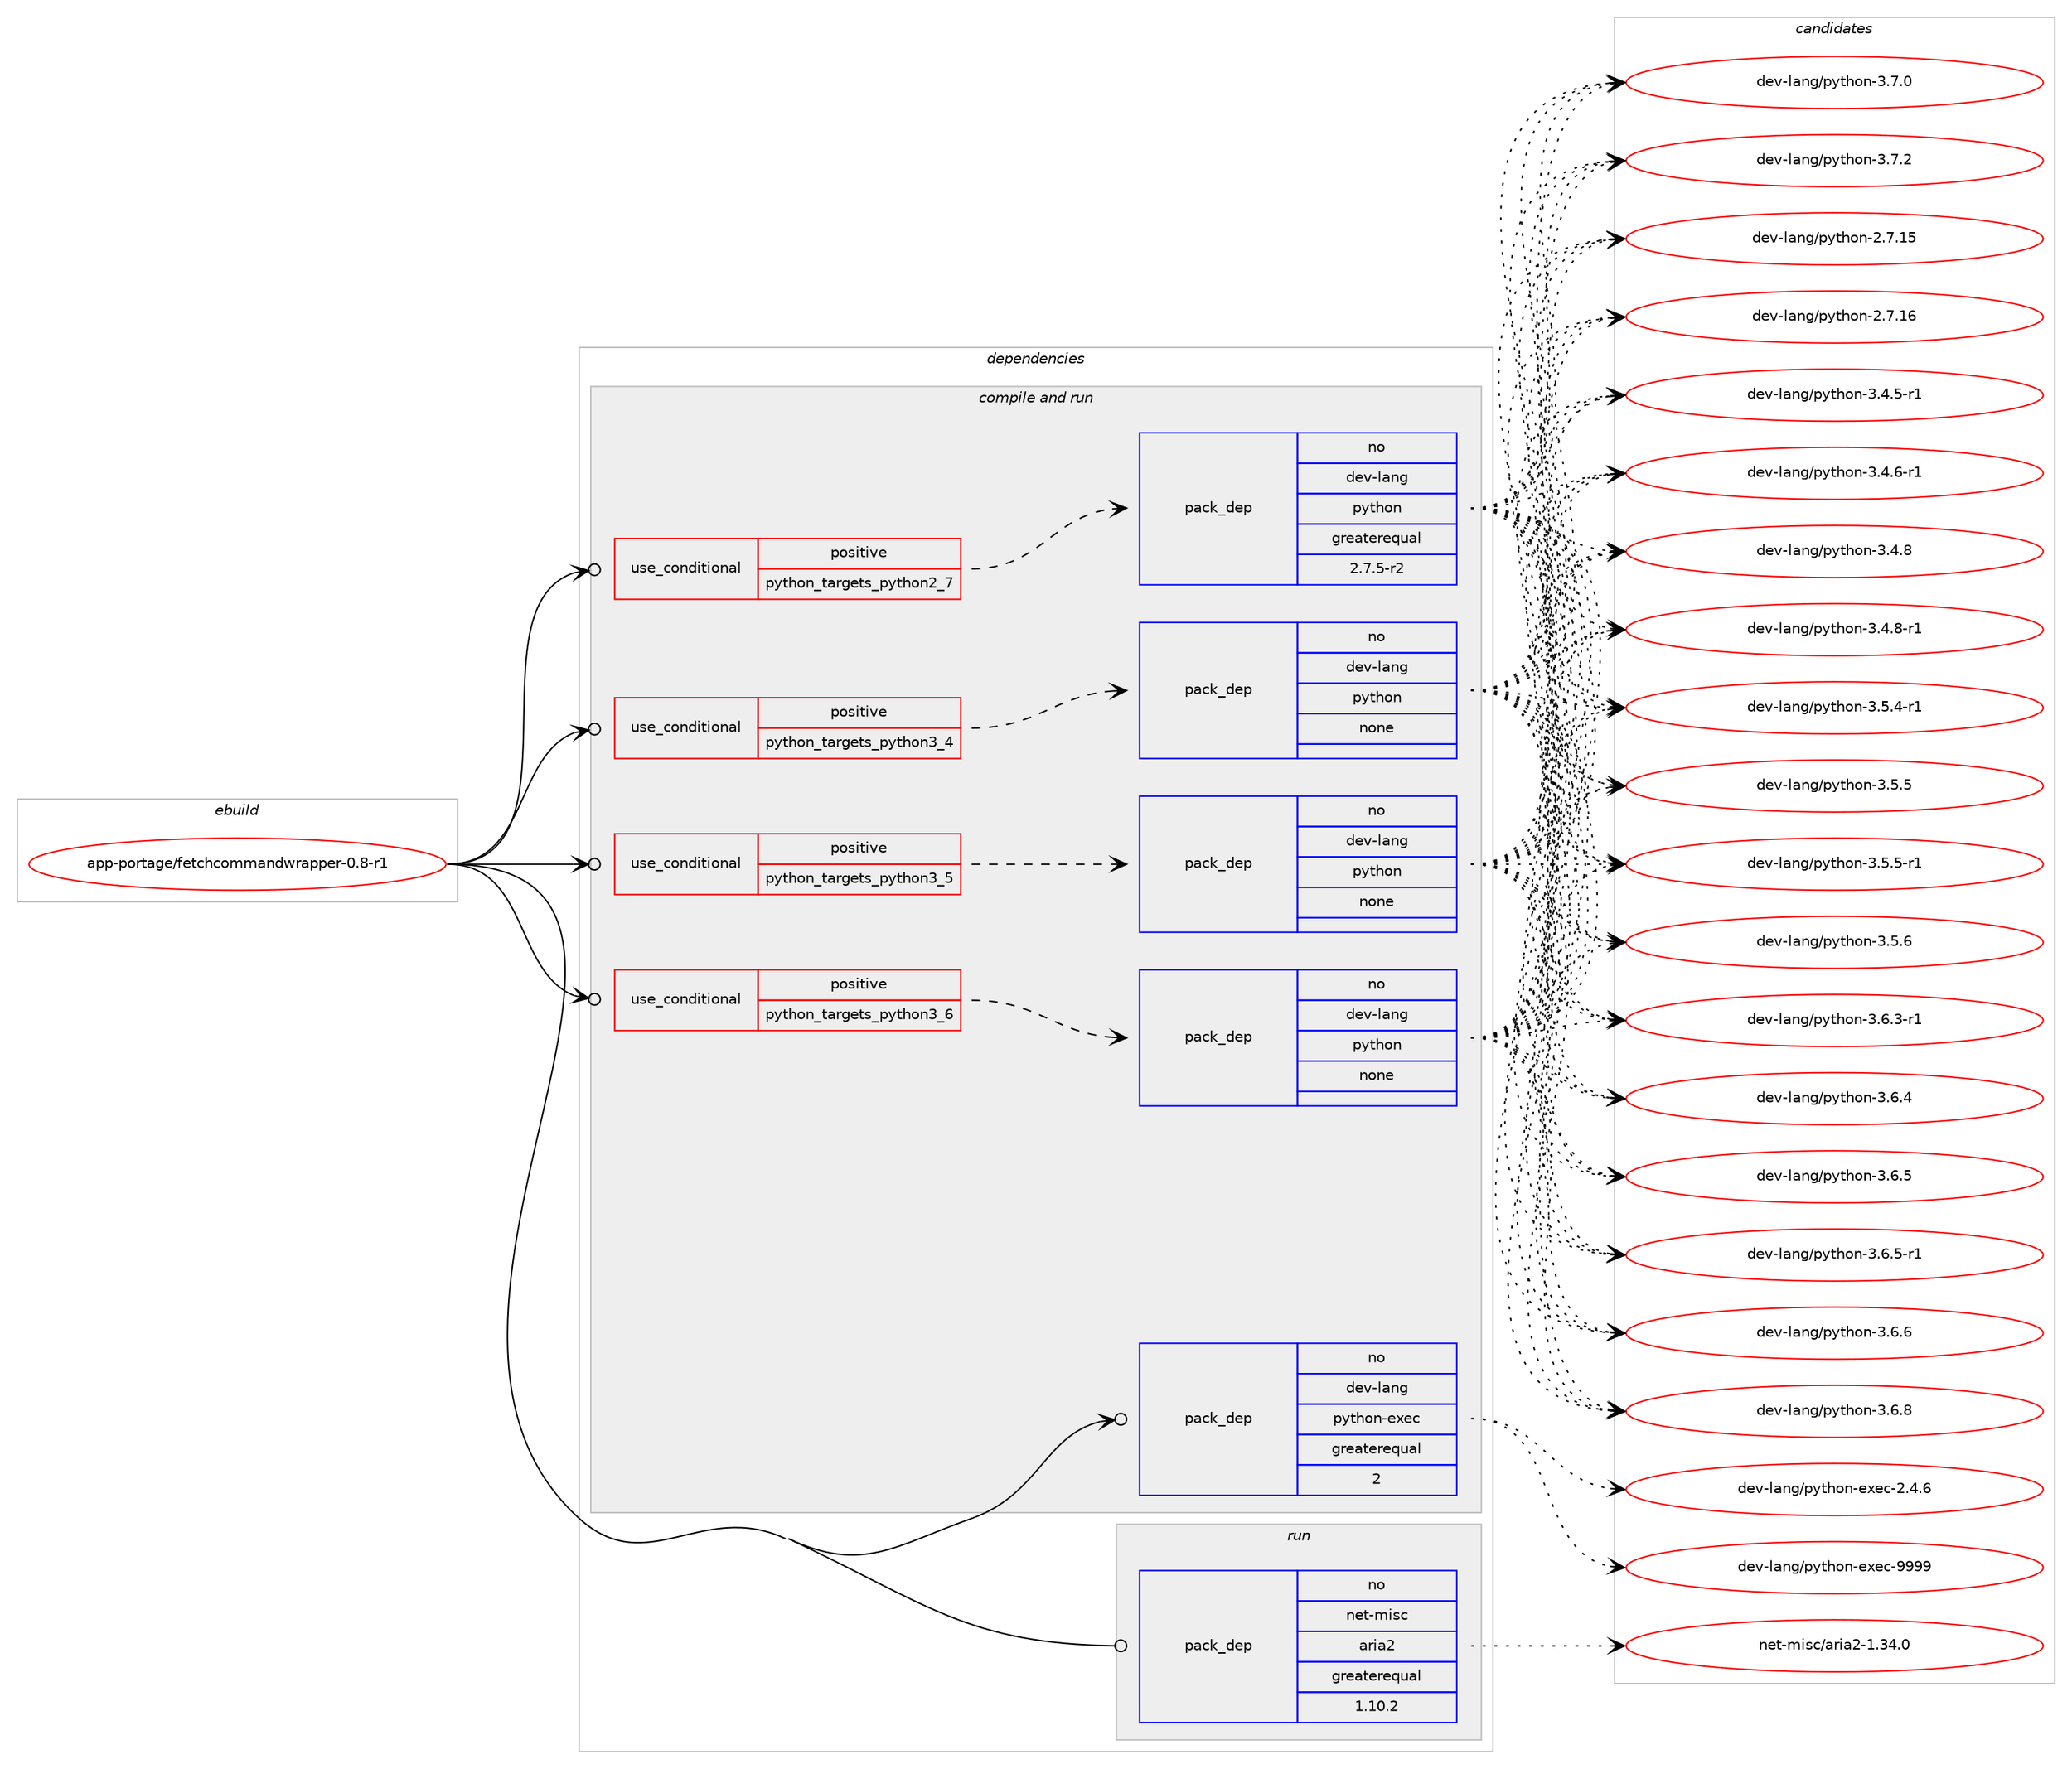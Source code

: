 digraph prolog {

# *************
# Graph options
# *************

newrank=true;
concentrate=true;
compound=true;
graph [rankdir=LR,fontname=Helvetica,fontsize=10,ranksep=1.5];#, ranksep=2.5, nodesep=0.2];
edge  [arrowhead=vee];
node  [fontname=Helvetica,fontsize=10];

# **********
# The ebuild
# **********

subgraph cluster_leftcol {
color=gray;
rank=same;
label=<<i>ebuild</i>>;
id [label="app-portage/fetchcommandwrapper-0.8-r1", color=red, width=4, href="../app-portage/fetchcommandwrapper-0.8-r1.svg"];
}

# ****************
# The dependencies
# ****************

subgraph cluster_midcol {
color=gray;
label=<<i>dependencies</i>>;
subgraph cluster_compile {
fillcolor="#eeeeee";
style=filled;
label=<<i>compile</i>>;
}
subgraph cluster_compileandrun {
fillcolor="#eeeeee";
style=filled;
label=<<i>compile and run</i>>;
subgraph cond354657 {
dependency1305409 [label=<<TABLE BORDER="0" CELLBORDER="1" CELLSPACING="0" CELLPADDING="4"><TR><TD ROWSPAN="3" CELLPADDING="10">use_conditional</TD></TR><TR><TD>positive</TD></TR><TR><TD>python_targets_python2_7</TD></TR></TABLE>>, shape=none, color=red];
subgraph pack930375 {
dependency1305410 [label=<<TABLE BORDER="0" CELLBORDER="1" CELLSPACING="0" CELLPADDING="4" WIDTH="220"><TR><TD ROWSPAN="6" CELLPADDING="30">pack_dep</TD></TR><TR><TD WIDTH="110">no</TD></TR><TR><TD>dev-lang</TD></TR><TR><TD>python</TD></TR><TR><TD>greaterequal</TD></TR><TR><TD>2.7.5-r2</TD></TR></TABLE>>, shape=none, color=blue];
}
dependency1305409:e -> dependency1305410:w [weight=20,style="dashed",arrowhead="vee"];
}
id:e -> dependency1305409:w [weight=20,style="solid",arrowhead="odotvee"];
subgraph cond354658 {
dependency1305411 [label=<<TABLE BORDER="0" CELLBORDER="1" CELLSPACING="0" CELLPADDING="4"><TR><TD ROWSPAN="3" CELLPADDING="10">use_conditional</TD></TR><TR><TD>positive</TD></TR><TR><TD>python_targets_python3_4</TD></TR></TABLE>>, shape=none, color=red];
subgraph pack930376 {
dependency1305412 [label=<<TABLE BORDER="0" CELLBORDER="1" CELLSPACING="0" CELLPADDING="4" WIDTH="220"><TR><TD ROWSPAN="6" CELLPADDING="30">pack_dep</TD></TR><TR><TD WIDTH="110">no</TD></TR><TR><TD>dev-lang</TD></TR><TR><TD>python</TD></TR><TR><TD>none</TD></TR><TR><TD></TD></TR></TABLE>>, shape=none, color=blue];
}
dependency1305411:e -> dependency1305412:w [weight=20,style="dashed",arrowhead="vee"];
}
id:e -> dependency1305411:w [weight=20,style="solid",arrowhead="odotvee"];
subgraph cond354659 {
dependency1305413 [label=<<TABLE BORDER="0" CELLBORDER="1" CELLSPACING="0" CELLPADDING="4"><TR><TD ROWSPAN="3" CELLPADDING="10">use_conditional</TD></TR><TR><TD>positive</TD></TR><TR><TD>python_targets_python3_5</TD></TR></TABLE>>, shape=none, color=red];
subgraph pack930377 {
dependency1305414 [label=<<TABLE BORDER="0" CELLBORDER="1" CELLSPACING="0" CELLPADDING="4" WIDTH="220"><TR><TD ROWSPAN="6" CELLPADDING="30">pack_dep</TD></TR><TR><TD WIDTH="110">no</TD></TR><TR><TD>dev-lang</TD></TR><TR><TD>python</TD></TR><TR><TD>none</TD></TR><TR><TD></TD></TR></TABLE>>, shape=none, color=blue];
}
dependency1305413:e -> dependency1305414:w [weight=20,style="dashed",arrowhead="vee"];
}
id:e -> dependency1305413:w [weight=20,style="solid",arrowhead="odotvee"];
subgraph cond354660 {
dependency1305415 [label=<<TABLE BORDER="0" CELLBORDER="1" CELLSPACING="0" CELLPADDING="4"><TR><TD ROWSPAN="3" CELLPADDING="10">use_conditional</TD></TR><TR><TD>positive</TD></TR><TR><TD>python_targets_python3_6</TD></TR></TABLE>>, shape=none, color=red];
subgraph pack930378 {
dependency1305416 [label=<<TABLE BORDER="0" CELLBORDER="1" CELLSPACING="0" CELLPADDING="4" WIDTH="220"><TR><TD ROWSPAN="6" CELLPADDING="30">pack_dep</TD></TR><TR><TD WIDTH="110">no</TD></TR><TR><TD>dev-lang</TD></TR><TR><TD>python</TD></TR><TR><TD>none</TD></TR><TR><TD></TD></TR></TABLE>>, shape=none, color=blue];
}
dependency1305415:e -> dependency1305416:w [weight=20,style="dashed",arrowhead="vee"];
}
id:e -> dependency1305415:w [weight=20,style="solid",arrowhead="odotvee"];
subgraph pack930379 {
dependency1305417 [label=<<TABLE BORDER="0" CELLBORDER="1" CELLSPACING="0" CELLPADDING="4" WIDTH="220"><TR><TD ROWSPAN="6" CELLPADDING="30">pack_dep</TD></TR><TR><TD WIDTH="110">no</TD></TR><TR><TD>dev-lang</TD></TR><TR><TD>python-exec</TD></TR><TR><TD>greaterequal</TD></TR><TR><TD>2</TD></TR></TABLE>>, shape=none, color=blue];
}
id:e -> dependency1305417:w [weight=20,style="solid",arrowhead="odotvee"];
}
subgraph cluster_run {
fillcolor="#eeeeee";
style=filled;
label=<<i>run</i>>;
subgraph pack930380 {
dependency1305418 [label=<<TABLE BORDER="0" CELLBORDER="1" CELLSPACING="0" CELLPADDING="4" WIDTH="220"><TR><TD ROWSPAN="6" CELLPADDING="30">pack_dep</TD></TR><TR><TD WIDTH="110">no</TD></TR><TR><TD>net-misc</TD></TR><TR><TD>aria2</TD></TR><TR><TD>greaterequal</TD></TR><TR><TD>1.10.2</TD></TR></TABLE>>, shape=none, color=blue];
}
id:e -> dependency1305418:w [weight=20,style="solid",arrowhead="odot"];
}
}

# **************
# The candidates
# **************

subgraph cluster_choices {
rank=same;
color=gray;
label=<<i>candidates</i>>;

subgraph choice930375 {
color=black;
nodesep=1;
choice10010111845108971101034711212111610411111045504655464953 [label="dev-lang/python-2.7.15", color=red, width=4,href="../dev-lang/python-2.7.15.svg"];
choice10010111845108971101034711212111610411111045504655464954 [label="dev-lang/python-2.7.16", color=red, width=4,href="../dev-lang/python-2.7.16.svg"];
choice1001011184510897110103471121211161041111104551465246534511449 [label="dev-lang/python-3.4.5-r1", color=red, width=4,href="../dev-lang/python-3.4.5-r1.svg"];
choice1001011184510897110103471121211161041111104551465246544511449 [label="dev-lang/python-3.4.6-r1", color=red, width=4,href="../dev-lang/python-3.4.6-r1.svg"];
choice100101118451089711010347112121116104111110455146524656 [label="dev-lang/python-3.4.8", color=red, width=4,href="../dev-lang/python-3.4.8.svg"];
choice1001011184510897110103471121211161041111104551465246564511449 [label="dev-lang/python-3.4.8-r1", color=red, width=4,href="../dev-lang/python-3.4.8-r1.svg"];
choice1001011184510897110103471121211161041111104551465346524511449 [label="dev-lang/python-3.5.4-r1", color=red, width=4,href="../dev-lang/python-3.5.4-r1.svg"];
choice100101118451089711010347112121116104111110455146534653 [label="dev-lang/python-3.5.5", color=red, width=4,href="../dev-lang/python-3.5.5.svg"];
choice1001011184510897110103471121211161041111104551465346534511449 [label="dev-lang/python-3.5.5-r1", color=red, width=4,href="../dev-lang/python-3.5.5-r1.svg"];
choice100101118451089711010347112121116104111110455146534654 [label="dev-lang/python-3.5.6", color=red, width=4,href="../dev-lang/python-3.5.6.svg"];
choice1001011184510897110103471121211161041111104551465446514511449 [label="dev-lang/python-3.6.3-r1", color=red, width=4,href="../dev-lang/python-3.6.3-r1.svg"];
choice100101118451089711010347112121116104111110455146544652 [label="dev-lang/python-3.6.4", color=red, width=4,href="../dev-lang/python-3.6.4.svg"];
choice100101118451089711010347112121116104111110455146544653 [label="dev-lang/python-3.6.5", color=red, width=4,href="../dev-lang/python-3.6.5.svg"];
choice1001011184510897110103471121211161041111104551465446534511449 [label="dev-lang/python-3.6.5-r1", color=red, width=4,href="../dev-lang/python-3.6.5-r1.svg"];
choice100101118451089711010347112121116104111110455146544654 [label="dev-lang/python-3.6.6", color=red, width=4,href="../dev-lang/python-3.6.6.svg"];
choice100101118451089711010347112121116104111110455146544656 [label="dev-lang/python-3.6.8", color=red, width=4,href="../dev-lang/python-3.6.8.svg"];
choice100101118451089711010347112121116104111110455146554648 [label="dev-lang/python-3.7.0", color=red, width=4,href="../dev-lang/python-3.7.0.svg"];
choice100101118451089711010347112121116104111110455146554650 [label="dev-lang/python-3.7.2", color=red, width=4,href="../dev-lang/python-3.7.2.svg"];
dependency1305410:e -> choice10010111845108971101034711212111610411111045504655464953:w [style=dotted,weight="100"];
dependency1305410:e -> choice10010111845108971101034711212111610411111045504655464954:w [style=dotted,weight="100"];
dependency1305410:e -> choice1001011184510897110103471121211161041111104551465246534511449:w [style=dotted,weight="100"];
dependency1305410:e -> choice1001011184510897110103471121211161041111104551465246544511449:w [style=dotted,weight="100"];
dependency1305410:e -> choice100101118451089711010347112121116104111110455146524656:w [style=dotted,weight="100"];
dependency1305410:e -> choice1001011184510897110103471121211161041111104551465246564511449:w [style=dotted,weight="100"];
dependency1305410:e -> choice1001011184510897110103471121211161041111104551465346524511449:w [style=dotted,weight="100"];
dependency1305410:e -> choice100101118451089711010347112121116104111110455146534653:w [style=dotted,weight="100"];
dependency1305410:e -> choice1001011184510897110103471121211161041111104551465346534511449:w [style=dotted,weight="100"];
dependency1305410:e -> choice100101118451089711010347112121116104111110455146534654:w [style=dotted,weight="100"];
dependency1305410:e -> choice1001011184510897110103471121211161041111104551465446514511449:w [style=dotted,weight="100"];
dependency1305410:e -> choice100101118451089711010347112121116104111110455146544652:w [style=dotted,weight="100"];
dependency1305410:e -> choice100101118451089711010347112121116104111110455146544653:w [style=dotted,weight="100"];
dependency1305410:e -> choice1001011184510897110103471121211161041111104551465446534511449:w [style=dotted,weight="100"];
dependency1305410:e -> choice100101118451089711010347112121116104111110455146544654:w [style=dotted,weight="100"];
dependency1305410:e -> choice100101118451089711010347112121116104111110455146544656:w [style=dotted,weight="100"];
dependency1305410:e -> choice100101118451089711010347112121116104111110455146554648:w [style=dotted,weight="100"];
dependency1305410:e -> choice100101118451089711010347112121116104111110455146554650:w [style=dotted,weight="100"];
}
subgraph choice930376 {
color=black;
nodesep=1;
choice10010111845108971101034711212111610411111045504655464953 [label="dev-lang/python-2.7.15", color=red, width=4,href="../dev-lang/python-2.7.15.svg"];
choice10010111845108971101034711212111610411111045504655464954 [label="dev-lang/python-2.7.16", color=red, width=4,href="../dev-lang/python-2.7.16.svg"];
choice1001011184510897110103471121211161041111104551465246534511449 [label="dev-lang/python-3.4.5-r1", color=red, width=4,href="../dev-lang/python-3.4.5-r1.svg"];
choice1001011184510897110103471121211161041111104551465246544511449 [label="dev-lang/python-3.4.6-r1", color=red, width=4,href="../dev-lang/python-3.4.6-r1.svg"];
choice100101118451089711010347112121116104111110455146524656 [label="dev-lang/python-3.4.8", color=red, width=4,href="../dev-lang/python-3.4.8.svg"];
choice1001011184510897110103471121211161041111104551465246564511449 [label="dev-lang/python-3.4.8-r1", color=red, width=4,href="../dev-lang/python-3.4.8-r1.svg"];
choice1001011184510897110103471121211161041111104551465346524511449 [label="dev-lang/python-3.5.4-r1", color=red, width=4,href="../dev-lang/python-3.5.4-r1.svg"];
choice100101118451089711010347112121116104111110455146534653 [label="dev-lang/python-3.5.5", color=red, width=4,href="../dev-lang/python-3.5.5.svg"];
choice1001011184510897110103471121211161041111104551465346534511449 [label="dev-lang/python-3.5.5-r1", color=red, width=4,href="../dev-lang/python-3.5.5-r1.svg"];
choice100101118451089711010347112121116104111110455146534654 [label="dev-lang/python-3.5.6", color=red, width=4,href="../dev-lang/python-3.5.6.svg"];
choice1001011184510897110103471121211161041111104551465446514511449 [label="dev-lang/python-3.6.3-r1", color=red, width=4,href="../dev-lang/python-3.6.3-r1.svg"];
choice100101118451089711010347112121116104111110455146544652 [label="dev-lang/python-3.6.4", color=red, width=4,href="../dev-lang/python-3.6.4.svg"];
choice100101118451089711010347112121116104111110455146544653 [label="dev-lang/python-3.6.5", color=red, width=4,href="../dev-lang/python-3.6.5.svg"];
choice1001011184510897110103471121211161041111104551465446534511449 [label="dev-lang/python-3.6.5-r1", color=red, width=4,href="../dev-lang/python-3.6.5-r1.svg"];
choice100101118451089711010347112121116104111110455146544654 [label="dev-lang/python-3.6.6", color=red, width=4,href="../dev-lang/python-3.6.6.svg"];
choice100101118451089711010347112121116104111110455146544656 [label="dev-lang/python-3.6.8", color=red, width=4,href="../dev-lang/python-3.6.8.svg"];
choice100101118451089711010347112121116104111110455146554648 [label="dev-lang/python-3.7.0", color=red, width=4,href="../dev-lang/python-3.7.0.svg"];
choice100101118451089711010347112121116104111110455146554650 [label="dev-lang/python-3.7.2", color=red, width=4,href="../dev-lang/python-3.7.2.svg"];
dependency1305412:e -> choice10010111845108971101034711212111610411111045504655464953:w [style=dotted,weight="100"];
dependency1305412:e -> choice10010111845108971101034711212111610411111045504655464954:w [style=dotted,weight="100"];
dependency1305412:e -> choice1001011184510897110103471121211161041111104551465246534511449:w [style=dotted,weight="100"];
dependency1305412:e -> choice1001011184510897110103471121211161041111104551465246544511449:w [style=dotted,weight="100"];
dependency1305412:e -> choice100101118451089711010347112121116104111110455146524656:w [style=dotted,weight="100"];
dependency1305412:e -> choice1001011184510897110103471121211161041111104551465246564511449:w [style=dotted,weight="100"];
dependency1305412:e -> choice1001011184510897110103471121211161041111104551465346524511449:w [style=dotted,weight="100"];
dependency1305412:e -> choice100101118451089711010347112121116104111110455146534653:w [style=dotted,weight="100"];
dependency1305412:e -> choice1001011184510897110103471121211161041111104551465346534511449:w [style=dotted,weight="100"];
dependency1305412:e -> choice100101118451089711010347112121116104111110455146534654:w [style=dotted,weight="100"];
dependency1305412:e -> choice1001011184510897110103471121211161041111104551465446514511449:w [style=dotted,weight="100"];
dependency1305412:e -> choice100101118451089711010347112121116104111110455146544652:w [style=dotted,weight="100"];
dependency1305412:e -> choice100101118451089711010347112121116104111110455146544653:w [style=dotted,weight="100"];
dependency1305412:e -> choice1001011184510897110103471121211161041111104551465446534511449:w [style=dotted,weight="100"];
dependency1305412:e -> choice100101118451089711010347112121116104111110455146544654:w [style=dotted,weight="100"];
dependency1305412:e -> choice100101118451089711010347112121116104111110455146544656:w [style=dotted,weight="100"];
dependency1305412:e -> choice100101118451089711010347112121116104111110455146554648:w [style=dotted,weight="100"];
dependency1305412:e -> choice100101118451089711010347112121116104111110455146554650:w [style=dotted,weight="100"];
}
subgraph choice930377 {
color=black;
nodesep=1;
choice10010111845108971101034711212111610411111045504655464953 [label="dev-lang/python-2.7.15", color=red, width=4,href="../dev-lang/python-2.7.15.svg"];
choice10010111845108971101034711212111610411111045504655464954 [label="dev-lang/python-2.7.16", color=red, width=4,href="../dev-lang/python-2.7.16.svg"];
choice1001011184510897110103471121211161041111104551465246534511449 [label="dev-lang/python-3.4.5-r1", color=red, width=4,href="../dev-lang/python-3.4.5-r1.svg"];
choice1001011184510897110103471121211161041111104551465246544511449 [label="dev-lang/python-3.4.6-r1", color=red, width=4,href="../dev-lang/python-3.4.6-r1.svg"];
choice100101118451089711010347112121116104111110455146524656 [label="dev-lang/python-3.4.8", color=red, width=4,href="../dev-lang/python-3.4.8.svg"];
choice1001011184510897110103471121211161041111104551465246564511449 [label="dev-lang/python-3.4.8-r1", color=red, width=4,href="../dev-lang/python-3.4.8-r1.svg"];
choice1001011184510897110103471121211161041111104551465346524511449 [label="dev-lang/python-3.5.4-r1", color=red, width=4,href="../dev-lang/python-3.5.4-r1.svg"];
choice100101118451089711010347112121116104111110455146534653 [label="dev-lang/python-3.5.5", color=red, width=4,href="../dev-lang/python-3.5.5.svg"];
choice1001011184510897110103471121211161041111104551465346534511449 [label="dev-lang/python-3.5.5-r1", color=red, width=4,href="../dev-lang/python-3.5.5-r1.svg"];
choice100101118451089711010347112121116104111110455146534654 [label="dev-lang/python-3.5.6", color=red, width=4,href="../dev-lang/python-3.5.6.svg"];
choice1001011184510897110103471121211161041111104551465446514511449 [label="dev-lang/python-3.6.3-r1", color=red, width=4,href="../dev-lang/python-3.6.3-r1.svg"];
choice100101118451089711010347112121116104111110455146544652 [label="dev-lang/python-3.6.4", color=red, width=4,href="../dev-lang/python-3.6.4.svg"];
choice100101118451089711010347112121116104111110455146544653 [label="dev-lang/python-3.6.5", color=red, width=4,href="../dev-lang/python-3.6.5.svg"];
choice1001011184510897110103471121211161041111104551465446534511449 [label="dev-lang/python-3.6.5-r1", color=red, width=4,href="../dev-lang/python-3.6.5-r1.svg"];
choice100101118451089711010347112121116104111110455146544654 [label="dev-lang/python-3.6.6", color=red, width=4,href="../dev-lang/python-3.6.6.svg"];
choice100101118451089711010347112121116104111110455146544656 [label="dev-lang/python-3.6.8", color=red, width=4,href="../dev-lang/python-3.6.8.svg"];
choice100101118451089711010347112121116104111110455146554648 [label="dev-lang/python-3.7.0", color=red, width=4,href="../dev-lang/python-3.7.0.svg"];
choice100101118451089711010347112121116104111110455146554650 [label="dev-lang/python-3.7.2", color=red, width=4,href="../dev-lang/python-3.7.2.svg"];
dependency1305414:e -> choice10010111845108971101034711212111610411111045504655464953:w [style=dotted,weight="100"];
dependency1305414:e -> choice10010111845108971101034711212111610411111045504655464954:w [style=dotted,weight="100"];
dependency1305414:e -> choice1001011184510897110103471121211161041111104551465246534511449:w [style=dotted,weight="100"];
dependency1305414:e -> choice1001011184510897110103471121211161041111104551465246544511449:w [style=dotted,weight="100"];
dependency1305414:e -> choice100101118451089711010347112121116104111110455146524656:w [style=dotted,weight="100"];
dependency1305414:e -> choice1001011184510897110103471121211161041111104551465246564511449:w [style=dotted,weight="100"];
dependency1305414:e -> choice1001011184510897110103471121211161041111104551465346524511449:w [style=dotted,weight="100"];
dependency1305414:e -> choice100101118451089711010347112121116104111110455146534653:w [style=dotted,weight="100"];
dependency1305414:e -> choice1001011184510897110103471121211161041111104551465346534511449:w [style=dotted,weight="100"];
dependency1305414:e -> choice100101118451089711010347112121116104111110455146534654:w [style=dotted,weight="100"];
dependency1305414:e -> choice1001011184510897110103471121211161041111104551465446514511449:w [style=dotted,weight="100"];
dependency1305414:e -> choice100101118451089711010347112121116104111110455146544652:w [style=dotted,weight="100"];
dependency1305414:e -> choice100101118451089711010347112121116104111110455146544653:w [style=dotted,weight="100"];
dependency1305414:e -> choice1001011184510897110103471121211161041111104551465446534511449:w [style=dotted,weight="100"];
dependency1305414:e -> choice100101118451089711010347112121116104111110455146544654:w [style=dotted,weight="100"];
dependency1305414:e -> choice100101118451089711010347112121116104111110455146544656:w [style=dotted,weight="100"];
dependency1305414:e -> choice100101118451089711010347112121116104111110455146554648:w [style=dotted,weight="100"];
dependency1305414:e -> choice100101118451089711010347112121116104111110455146554650:w [style=dotted,weight="100"];
}
subgraph choice930378 {
color=black;
nodesep=1;
choice10010111845108971101034711212111610411111045504655464953 [label="dev-lang/python-2.7.15", color=red, width=4,href="../dev-lang/python-2.7.15.svg"];
choice10010111845108971101034711212111610411111045504655464954 [label="dev-lang/python-2.7.16", color=red, width=4,href="../dev-lang/python-2.7.16.svg"];
choice1001011184510897110103471121211161041111104551465246534511449 [label="dev-lang/python-3.4.5-r1", color=red, width=4,href="../dev-lang/python-3.4.5-r1.svg"];
choice1001011184510897110103471121211161041111104551465246544511449 [label="dev-lang/python-3.4.6-r1", color=red, width=4,href="../dev-lang/python-3.4.6-r1.svg"];
choice100101118451089711010347112121116104111110455146524656 [label="dev-lang/python-3.4.8", color=red, width=4,href="../dev-lang/python-3.4.8.svg"];
choice1001011184510897110103471121211161041111104551465246564511449 [label="dev-lang/python-3.4.8-r1", color=red, width=4,href="../dev-lang/python-3.4.8-r1.svg"];
choice1001011184510897110103471121211161041111104551465346524511449 [label="dev-lang/python-3.5.4-r1", color=red, width=4,href="../dev-lang/python-3.5.4-r1.svg"];
choice100101118451089711010347112121116104111110455146534653 [label="dev-lang/python-3.5.5", color=red, width=4,href="../dev-lang/python-3.5.5.svg"];
choice1001011184510897110103471121211161041111104551465346534511449 [label="dev-lang/python-3.5.5-r1", color=red, width=4,href="../dev-lang/python-3.5.5-r1.svg"];
choice100101118451089711010347112121116104111110455146534654 [label="dev-lang/python-3.5.6", color=red, width=4,href="../dev-lang/python-3.5.6.svg"];
choice1001011184510897110103471121211161041111104551465446514511449 [label="dev-lang/python-3.6.3-r1", color=red, width=4,href="../dev-lang/python-3.6.3-r1.svg"];
choice100101118451089711010347112121116104111110455146544652 [label="dev-lang/python-3.6.4", color=red, width=4,href="../dev-lang/python-3.6.4.svg"];
choice100101118451089711010347112121116104111110455146544653 [label="dev-lang/python-3.6.5", color=red, width=4,href="../dev-lang/python-3.6.5.svg"];
choice1001011184510897110103471121211161041111104551465446534511449 [label="dev-lang/python-3.6.5-r1", color=red, width=4,href="../dev-lang/python-3.6.5-r1.svg"];
choice100101118451089711010347112121116104111110455146544654 [label="dev-lang/python-3.6.6", color=red, width=4,href="../dev-lang/python-3.6.6.svg"];
choice100101118451089711010347112121116104111110455146544656 [label="dev-lang/python-3.6.8", color=red, width=4,href="../dev-lang/python-3.6.8.svg"];
choice100101118451089711010347112121116104111110455146554648 [label="dev-lang/python-3.7.0", color=red, width=4,href="../dev-lang/python-3.7.0.svg"];
choice100101118451089711010347112121116104111110455146554650 [label="dev-lang/python-3.7.2", color=red, width=4,href="../dev-lang/python-3.7.2.svg"];
dependency1305416:e -> choice10010111845108971101034711212111610411111045504655464953:w [style=dotted,weight="100"];
dependency1305416:e -> choice10010111845108971101034711212111610411111045504655464954:w [style=dotted,weight="100"];
dependency1305416:e -> choice1001011184510897110103471121211161041111104551465246534511449:w [style=dotted,weight="100"];
dependency1305416:e -> choice1001011184510897110103471121211161041111104551465246544511449:w [style=dotted,weight="100"];
dependency1305416:e -> choice100101118451089711010347112121116104111110455146524656:w [style=dotted,weight="100"];
dependency1305416:e -> choice1001011184510897110103471121211161041111104551465246564511449:w [style=dotted,weight="100"];
dependency1305416:e -> choice1001011184510897110103471121211161041111104551465346524511449:w [style=dotted,weight="100"];
dependency1305416:e -> choice100101118451089711010347112121116104111110455146534653:w [style=dotted,weight="100"];
dependency1305416:e -> choice1001011184510897110103471121211161041111104551465346534511449:w [style=dotted,weight="100"];
dependency1305416:e -> choice100101118451089711010347112121116104111110455146534654:w [style=dotted,weight="100"];
dependency1305416:e -> choice1001011184510897110103471121211161041111104551465446514511449:w [style=dotted,weight="100"];
dependency1305416:e -> choice100101118451089711010347112121116104111110455146544652:w [style=dotted,weight="100"];
dependency1305416:e -> choice100101118451089711010347112121116104111110455146544653:w [style=dotted,weight="100"];
dependency1305416:e -> choice1001011184510897110103471121211161041111104551465446534511449:w [style=dotted,weight="100"];
dependency1305416:e -> choice100101118451089711010347112121116104111110455146544654:w [style=dotted,weight="100"];
dependency1305416:e -> choice100101118451089711010347112121116104111110455146544656:w [style=dotted,weight="100"];
dependency1305416:e -> choice100101118451089711010347112121116104111110455146554648:w [style=dotted,weight="100"];
dependency1305416:e -> choice100101118451089711010347112121116104111110455146554650:w [style=dotted,weight="100"];
}
subgraph choice930379 {
color=black;
nodesep=1;
choice1001011184510897110103471121211161041111104510112010199455046524654 [label="dev-lang/python-exec-2.4.6", color=red, width=4,href="../dev-lang/python-exec-2.4.6.svg"];
choice10010111845108971101034711212111610411111045101120101994557575757 [label="dev-lang/python-exec-9999", color=red, width=4,href="../dev-lang/python-exec-9999.svg"];
dependency1305417:e -> choice1001011184510897110103471121211161041111104510112010199455046524654:w [style=dotted,weight="100"];
dependency1305417:e -> choice10010111845108971101034711212111610411111045101120101994557575757:w [style=dotted,weight="100"];
}
subgraph choice930380 {
color=black;
nodesep=1;
choice11010111645109105115994797114105975045494651524648 [label="net-misc/aria2-1.34.0", color=red, width=4,href="../net-misc/aria2-1.34.0.svg"];
dependency1305418:e -> choice11010111645109105115994797114105975045494651524648:w [style=dotted,weight="100"];
}
}

}
